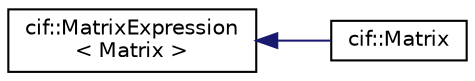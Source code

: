 digraph "Graphical Class Hierarchy"
{
  edge [fontname="Helvetica",fontsize="10",labelfontname="Helvetica",labelfontsize="10"];
  node [fontname="Helvetica",fontsize="10",shape=record];
  rankdir="LR";
  Node0 [label="cif::MatrixExpression\l\< Matrix \>",height=0.2,width=0.4,color="black", fillcolor="white", style="filled",URL="$classcif_1_1MatrixExpression.html"];
  Node0 -> Node1 [dir="back",color="midnightblue",fontsize="10",style="solid",fontname="Helvetica"];
  Node1 [label="cif::Matrix",height=0.2,width=0.4,color="black", fillcolor="white", style="filled",URL="$classcif_1_1Matrix.html"];
}
